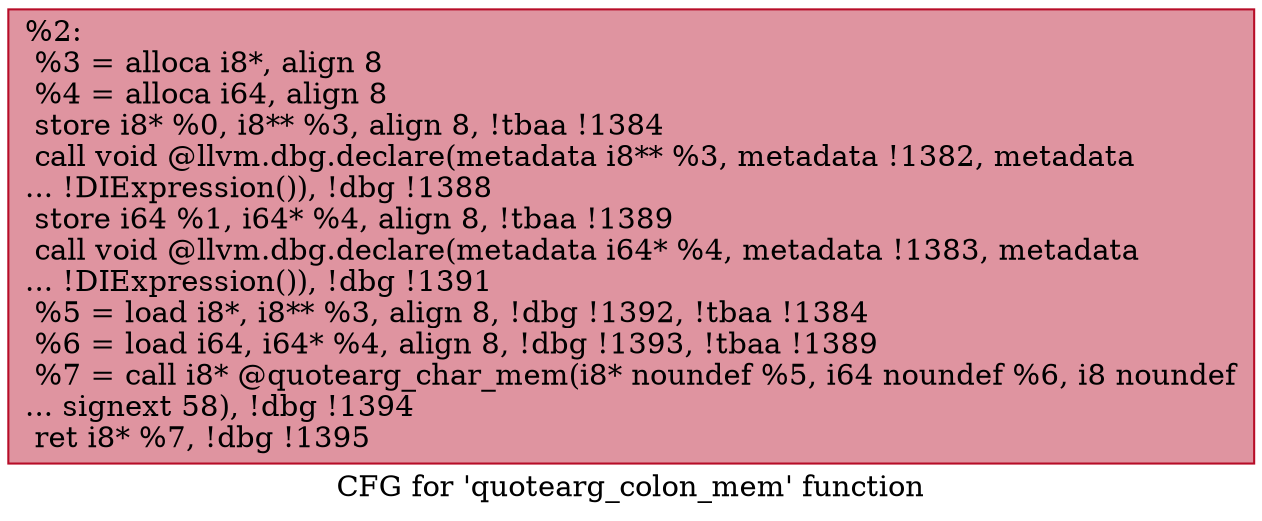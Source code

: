 digraph "CFG for 'quotearg_colon_mem' function" {
	label="CFG for 'quotearg_colon_mem' function";

	Node0x1860250 [shape=record,color="#b70d28ff", style=filled, fillcolor="#b70d2870",label="{%2:\l  %3 = alloca i8*, align 8\l  %4 = alloca i64, align 8\l  store i8* %0, i8** %3, align 8, !tbaa !1384\l  call void @llvm.dbg.declare(metadata i8** %3, metadata !1382, metadata\l... !DIExpression()), !dbg !1388\l  store i64 %1, i64* %4, align 8, !tbaa !1389\l  call void @llvm.dbg.declare(metadata i64* %4, metadata !1383, metadata\l... !DIExpression()), !dbg !1391\l  %5 = load i8*, i8** %3, align 8, !dbg !1392, !tbaa !1384\l  %6 = load i64, i64* %4, align 8, !dbg !1393, !tbaa !1389\l  %7 = call i8* @quotearg_char_mem(i8* noundef %5, i64 noundef %6, i8 noundef\l... signext 58), !dbg !1394\l  ret i8* %7, !dbg !1395\l}"];
}
